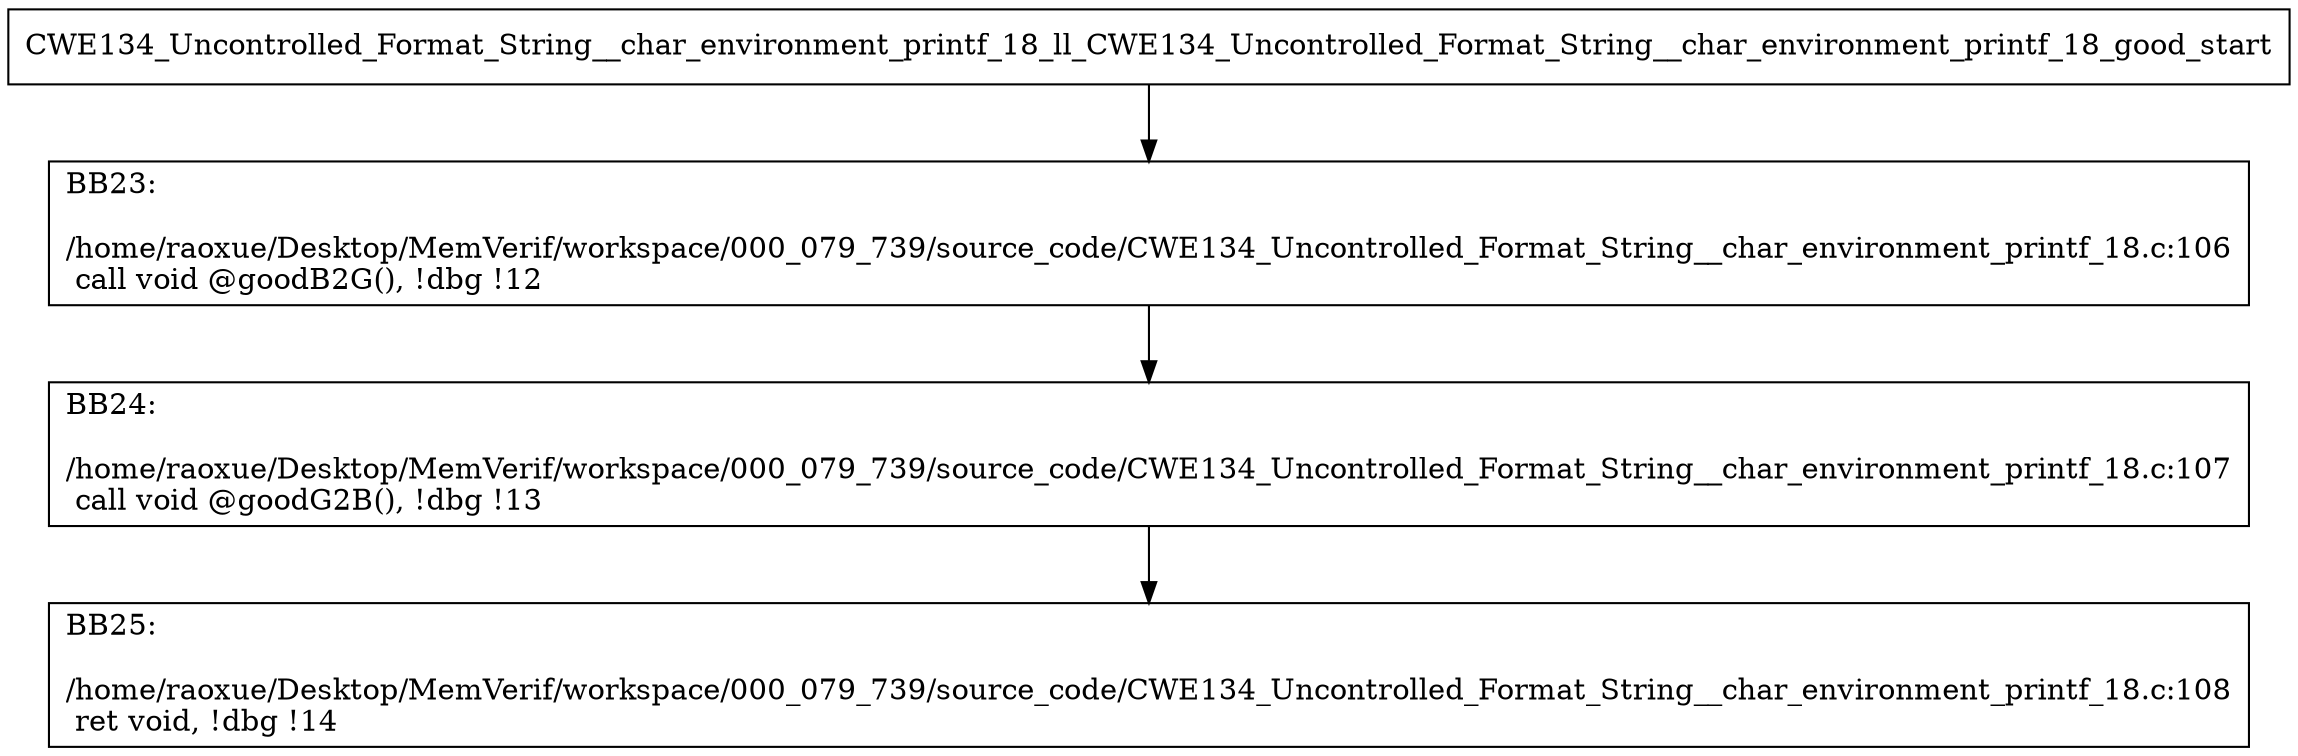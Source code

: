 digraph "CFG for'CWE134_Uncontrolled_Format_String__char_environment_printf_18_ll_CWE134_Uncontrolled_Format_String__char_environment_printf_18_good' function" {
	BBCWE134_Uncontrolled_Format_String__char_environment_printf_18_ll_CWE134_Uncontrolled_Format_String__char_environment_printf_18_good_start[shape=record,label="{CWE134_Uncontrolled_Format_String__char_environment_printf_18_ll_CWE134_Uncontrolled_Format_String__char_environment_printf_18_good_start}"];
	BBCWE134_Uncontrolled_Format_String__char_environment_printf_18_ll_CWE134_Uncontrolled_Format_String__char_environment_printf_18_good_start-> CWE134_Uncontrolled_Format_String__char_environment_printf_18_ll_CWE134_Uncontrolled_Format_String__char_environment_printf_18_goodBB23;
	CWE134_Uncontrolled_Format_String__char_environment_printf_18_ll_CWE134_Uncontrolled_Format_String__char_environment_printf_18_goodBB23 [shape=record, label="{BB23:\l\l/home/raoxue/Desktop/MemVerif/workspace/000_079_739/source_code/CWE134_Uncontrolled_Format_String__char_environment_printf_18.c:106\l
  call void @goodB2G(), !dbg !12\l
}"];
	CWE134_Uncontrolled_Format_String__char_environment_printf_18_ll_CWE134_Uncontrolled_Format_String__char_environment_printf_18_goodBB23-> CWE134_Uncontrolled_Format_String__char_environment_printf_18_ll_CWE134_Uncontrolled_Format_String__char_environment_printf_18_goodBB24;
	CWE134_Uncontrolled_Format_String__char_environment_printf_18_ll_CWE134_Uncontrolled_Format_String__char_environment_printf_18_goodBB24 [shape=record, label="{BB24:\l\l/home/raoxue/Desktop/MemVerif/workspace/000_079_739/source_code/CWE134_Uncontrolled_Format_String__char_environment_printf_18.c:107\l
  call void @goodG2B(), !dbg !13\l
}"];
	CWE134_Uncontrolled_Format_String__char_environment_printf_18_ll_CWE134_Uncontrolled_Format_String__char_environment_printf_18_goodBB24-> CWE134_Uncontrolled_Format_String__char_environment_printf_18_ll_CWE134_Uncontrolled_Format_String__char_environment_printf_18_goodBB25;
	CWE134_Uncontrolled_Format_String__char_environment_printf_18_ll_CWE134_Uncontrolled_Format_String__char_environment_printf_18_goodBB25 [shape=record, label="{BB25:\l\l/home/raoxue/Desktop/MemVerif/workspace/000_079_739/source_code/CWE134_Uncontrolled_Format_String__char_environment_printf_18.c:108\l
  ret void, !dbg !14\l
}"];
}

